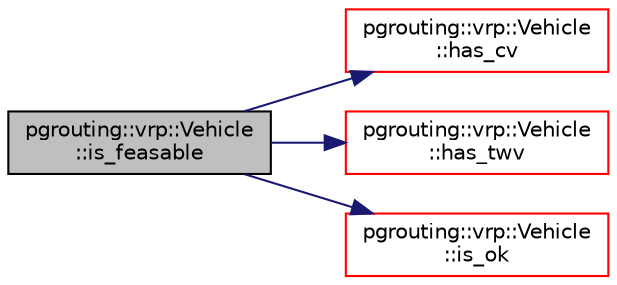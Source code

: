 digraph "pgrouting::vrp::Vehicle::is_feasable"
{
  edge [fontname="Helvetica",fontsize="10",labelfontname="Helvetica",labelfontsize="10"];
  node [fontname="Helvetica",fontsize="10",shape=record];
  rankdir="LR";
  Node747 [label="pgrouting::vrp::Vehicle\l::is_feasable",height=0.2,width=0.4,color="black", fillcolor="grey75", style="filled", fontcolor="black"];
  Node747 -> Node748 [color="midnightblue",fontsize="10",style="solid",fontname="Helvetica"];
  Node748 [label="pgrouting::vrp::Vehicle\l::has_cv",height=0.2,width=0.4,color="red", fillcolor="white", style="filled",URL="$classpgrouting_1_1vrp_1_1Vehicle.html#af5541c03c32d6a81445bc1944ee406d6"];
  Node747 -> Node750 [color="midnightblue",fontsize="10",style="solid",fontname="Helvetica"];
  Node750 [label="pgrouting::vrp::Vehicle\l::has_twv",height=0.2,width=0.4,color="red", fillcolor="white", style="filled",URL="$classpgrouting_1_1vrp_1_1Vehicle.html#a68809d3dfb276a4c2fdda5019276f096"];
  Node747 -> Node752 [color="midnightblue",fontsize="10",style="solid",fontname="Helvetica"];
  Node752 [label="pgrouting::vrp::Vehicle\l::is_ok",height=0.2,width=0.4,color="red", fillcolor="white", style="filled",URL="$classpgrouting_1_1vrp_1_1Vehicle.html#a0923a9c16a3fa7b95123fcc76bd7c499"];
}
